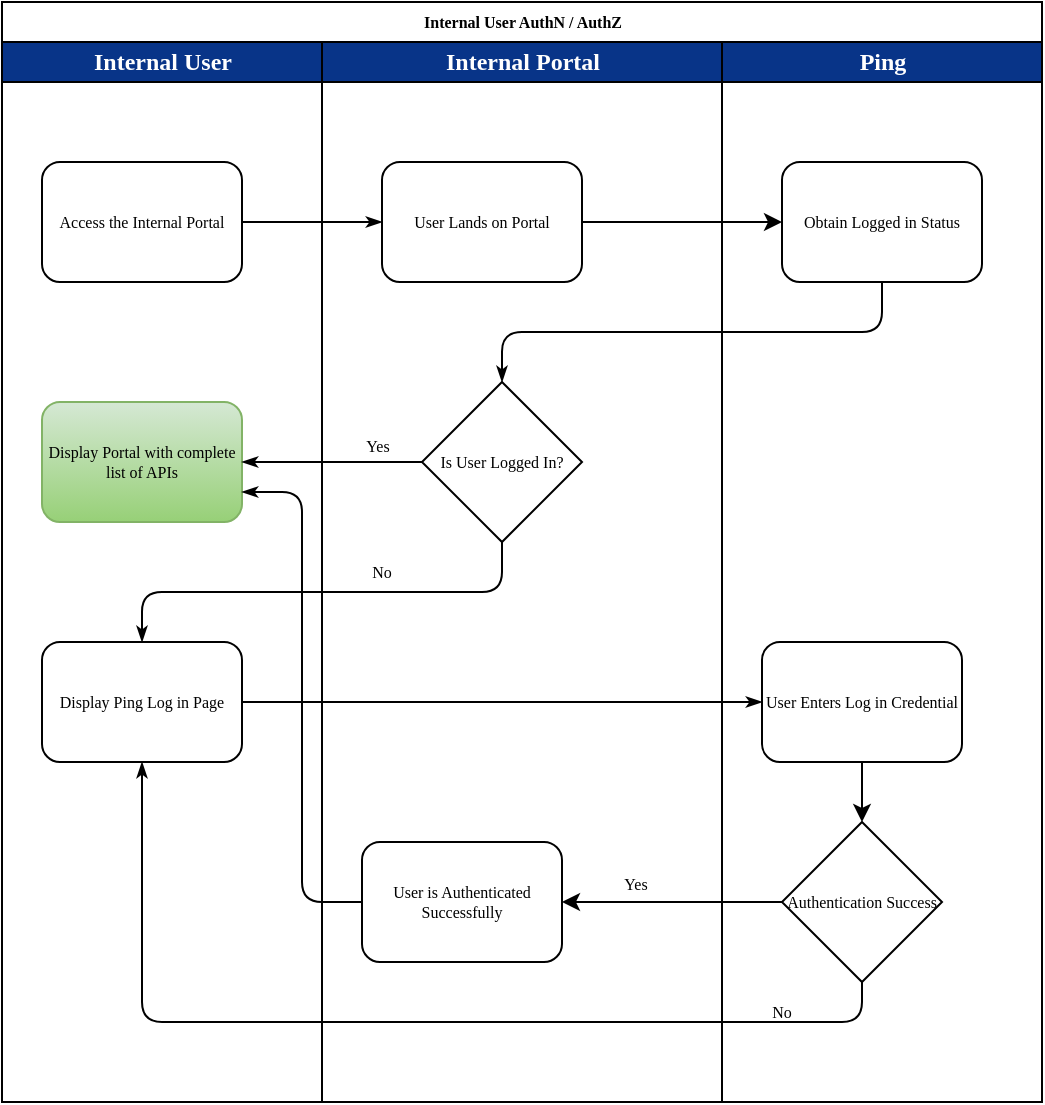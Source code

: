<mxfile version="15.9.6" type="github">
  <diagram name="Page-1" id="74e2e168-ea6b-b213-b513-2b3c1d86103e">
    <mxGraphModel dx="1186" dy="623" grid="1" gridSize="10" guides="1" tooltips="1" connect="1" arrows="1" fold="1" page="1" pageScale="1" pageWidth="1100" pageHeight="850" background="none" math="0" shadow="0">
      <root>
        <mxCell id="0" />
        <mxCell id="1" parent="0" />
        <mxCell id="77e6c97f196da883-1" value="&lt;font face=&quot;Montserrat&quot; data-font-src=&quot;https://fonts.googleapis.com/css?family=Montserrat&quot;&gt;Internal User AuthN / AuthZ&lt;/font&gt;" style="swimlane;html=1;childLayout=stackLayout;startSize=20;rounded=0;shadow=0;labelBackgroundColor=none;strokeWidth=1;fontFamily=Verdana;fontSize=8;align=center;" parent="1" vertex="1">
          <mxGeometry x="70" y="40" width="520" height="550" as="geometry" />
        </mxCell>
        <mxCell id="77e6c97f196da883-2" value="Internal User" style="swimlane;html=1;startSize=20;fontFamily=Montserrat;fontSource=https%3A%2F%2Ffonts.googleapis.com%2Fcss%3Ffamily%3DMontserrat;fillColor=#083488;fontColor=#FFFFFF;" parent="77e6c97f196da883-1" vertex="1">
          <mxGeometry y="20" width="160" height="530" as="geometry" />
        </mxCell>
        <mxCell id="77e6c97f196da883-8" value="Access the Internal Portal" style="rounded=1;whiteSpace=wrap;html=1;shadow=0;labelBackgroundColor=none;strokeWidth=1;fontFamily=Montserrat;fontSize=8;align=center;fontSource=https%3A%2F%2Ffonts.googleapis.com%2Fcss%3Ffamily%3DMontserrat;" parent="77e6c97f196da883-2" vertex="1">
          <mxGeometry x="20" y="60" width="100" height="60" as="geometry" />
        </mxCell>
        <mxCell id="X5WUj9LV7zyZnJoSoSZw-10" value="Display Portal with complete list of APIs" style="rounded=1;whiteSpace=wrap;html=1;shadow=0;labelBackgroundColor=none;strokeWidth=1;fontFamily=Montserrat;fontSize=8;align=center;fontSource=https%3A%2F%2Ffonts.googleapis.com%2Fcss%3Ffamily%3DMontserrat;fillColor=#d5e8d4;gradientColor=#97d077;strokeColor=#82b366;" vertex="1" parent="77e6c97f196da883-2">
          <mxGeometry x="20" y="180" width="100" height="60" as="geometry" />
        </mxCell>
        <mxCell id="X5WUj9LV7zyZnJoSoSZw-14" value="Display Ping Log in Page" style="rounded=1;whiteSpace=wrap;html=1;shadow=0;labelBackgroundColor=none;strokeWidth=1;fontFamily=Montserrat;fontSize=8;align=center;fontSource=https%3A%2F%2Ffonts.googleapis.com%2Fcss%3Ffamily%3DMontserrat;" vertex="1" parent="77e6c97f196da883-2">
          <mxGeometry x="20" y="300" width="100" height="60" as="geometry" />
        </mxCell>
        <mxCell id="77e6c97f196da883-26" style="edgeStyle=orthogonalEdgeStyle;rounded=1;html=1;labelBackgroundColor=none;startArrow=none;startFill=0;startSize=5;endArrow=classicThin;endFill=1;endSize=5;jettySize=auto;orthogonalLoop=1;strokeWidth=1;fontFamily=Verdana;fontSize=8" parent="77e6c97f196da883-1" source="77e6c97f196da883-8" target="77e6c97f196da883-11" edge="1">
          <mxGeometry relative="1" as="geometry" />
        </mxCell>
        <mxCell id="107ba76e4e335f99-1" style="edgeStyle=orthogonalEdgeStyle;rounded=1;html=1;labelBackgroundColor=none;startArrow=none;startFill=0;startSize=5;endArrow=classicThin;endFill=1;endSize=5;jettySize=auto;orthogonalLoop=1;strokeWidth=1;fontFamily=Verdana;fontSize=8;exitX=0.5;exitY=1;exitDx=0;exitDy=0;entryX=0.5;entryY=0;entryDx=0;entryDy=0;" parent="77e6c97f196da883-1" source="X5WUj9LV7zyZnJoSoSZw-5" target="X5WUj9LV7zyZnJoSoSZw-7" edge="1">
          <mxGeometry relative="1" as="geometry">
            <mxPoint x="610" y="450" as="sourcePoint" />
            <mxPoint x="560" y="480" as="targetPoint" />
          </mxGeometry>
        </mxCell>
        <mxCell id="77e6c97f196da883-3" value="Internal Portal" style="swimlane;html=1;startSize=20;fontFamily=Montserrat;fontSource=https%3A%2F%2Ffonts.googleapis.com%2Fcss%3Ffamily%3DMontserrat;fillColor=#083488;fontColor=#FFFFFF;" parent="77e6c97f196da883-1" vertex="1">
          <mxGeometry x="160" y="20" width="200" height="530" as="geometry" />
        </mxCell>
        <mxCell id="77e6c97f196da883-11" value="User Lands on Portal" style="rounded=1;whiteSpace=wrap;html=1;shadow=0;labelBackgroundColor=none;strokeWidth=1;fontFamily=Montserrat;fontSize=8;align=center;fontSource=https%3A%2F%2Ffonts.googleapis.com%2Fcss%3Ffamily%3DMontserrat;" parent="77e6c97f196da883-3" vertex="1">
          <mxGeometry x="30" y="60" width="100" height="60" as="geometry" />
        </mxCell>
        <mxCell id="X5WUj9LV7zyZnJoSoSZw-7" value="Is User Logged In?" style="rhombus;whiteSpace=wrap;html=1;fontFamily=Montserrat;fontSource=https%3A%2F%2Ffonts.googleapis.com%2Fcss%3Ffamily%3DMontserrat;fontSize=8;" vertex="1" parent="77e6c97f196da883-3">
          <mxGeometry x="50" y="170" width="80" height="80" as="geometry" />
        </mxCell>
        <mxCell id="X5WUj9LV7zyZnJoSoSZw-13" value="&lt;font color=&quot;#000000&quot; style=&quot;font-size: 8px;&quot;&gt;Yes&lt;/font&gt;" style="text;html=1;strokeColor=none;fillColor=none;align=center;verticalAlign=middle;whiteSpace=wrap;rounded=0;fontFamily=Montserrat;fontSource=https%3A%2F%2Ffonts.googleapis.com%2Fcss%3Ffamily%3DMontserrat;fontColor=#FFFFFF;fontSize=8;" vertex="1" parent="77e6c97f196da883-3">
          <mxGeometry x="-2" y="187" width="60" height="30" as="geometry" />
        </mxCell>
        <mxCell id="X5WUj9LV7zyZnJoSoSZw-23" value="&lt;font color=&quot;#000000&quot; style=&quot;font-size: 8px;&quot;&gt;No&lt;/font&gt;" style="text;html=1;strokeColor=none;fillColor=none;align=center;verticalAlign=middle;whiteSpace=wrap;rounded=0;fontFamily=Montserrat;fontSource=https%3A%2F%2Ffonts.googleapis.com%2Fcss%3Ffamily%3DMontserrat;fontColor=#FFFFFF;fontSize=8;" vertex="1" parent="77e6c97f196da883-3">
          <mxGeometry y="250" width="60" height="30" as="geometry" />
        </mxCell>
        <mxCell id="X5WUj9LV7zyZnJoSoSZw-25" value="User is Authenticated Successfully" style="rounded=1;whiteSpace=wrap;html=1;shadow=0;labelBackgroundColor=none;strokeWidth=1;fontFamily=Montserrat;fontSize=8;align=center;fontSource=https%3A%2F%2Ffonts.googleapis.com%2Fcss%3Ffamily%3DMontserrat;" vertex="1" parent="77e6c97f196da883-3">
          <mxGeometry x="20" y="400" width="100" height="60" as="geometry" />
        </mxCell>
        <mxCell id="X5WUj9LV7zyZnJoSoSZw-28" value="&lt;font color=&quot;#000000&quot; style=&quot;font-size: 8px;&quot;&gt;Yes&lt;/font&gt;" style="text;html=1;strokeColor=none;fillColor=none;align=center;verticalAlign=middle;whiteSpace=wrap;rounded=0;fontFamily=Montserrat;fontSource=https%3A%2F%2Ffonts.googleapis.com%2Fcss%3Ffamily%3DMontserrat;fontColor=#FFFFFF;fontSize=8;" vertex="1" parent="77e6c97f196da883-3">
          <mxGeometry x="127" y="406" width="60" height="30" as="geometry" />
        </mxCell>
        <mxCell id="77e6c97f196da883-4" value="Ping" style="swimlane;html=1;startSize=20;fontFamily=Montserrat;fontSource=https%3A%2F%2Ffonts.googleapis.com%2Fcss%3Ffamily%3DMontserrat;fillColor=#083488;fontColor=#FFFFFF;" parent="77e6c97f196da883-1" vertex="1">
          <mxGeometry x="360" y="20" width="160" height="530" as="geometry" />
        </mxCell>
        <mxCell id="X5WUj9LV7zyZnJoSoSZw-5" value="Obtain Logged in Status" style="rounded=1;whiteSpace=wrap;html=1;shadow=0;labelBackgroundColor=none;strokeWidth=1;fontFamily=Montserrat;fontSize=8;align=center;fontSource=https%3A%2F%2Ffonts.googleapis.com%2Fcss%3Ffamily%3DMontserrat;" vertex="1" parent="77e6c97f196da883-4">
          <mxGeometry x="30" y="60" width="100" height="60" as="geometry" />
        </mxCell>
        <mxCell id="X5WUj9LV7zyZnJoSoSZw-19" style="edgeStyle=orthogonalEdgeStyle;rounded=0;orthogonalLoop=1;jettySize=auto;html=1;entryX=0.5;entryY=0;entryDx=0;entryDy=0;fontFamily=Montserrat;fontSource=https%3A%2F%2Ffonts.googleapis.com%2Fcss%3Ffamily%3DMontserrat;fontSize=8;fontColor=#000000;" edge="1" parent="77e6c97f196da883-4" source="X5WUj9LV7zyZnJoSoSZw-16" target="X5WUj9LV7zyZnJoSoSZw-18">
          <mxGeometry relative="1" as="geometry" />
        </mxCell>
        <mxCell id="X5WUj9LV7zyZnJoSoSZw-16" value="User Enters Log in Credential" style="rounded=1;whiteSpace=wrap;html=1;shadow=0;labelBackgroundColor=none;strokeWidth=1;fontFamily=Montserrat;fontSize=8;align=center;fontSource=https%3A%2F%2Ffonts.googleapis.com%2Fcss%3Ffamily%3DMontserrat;" vertex="1" parent="77e6c97f196da883-4">
          <mxGeometry x="20" y="300" width="100" height="60" as="geometry" />
        </mxCell>
        <mxCell id="X5WUj9LV7zyZnJoSoSZw-18" value="Authentication Success" style="rhombus;whiteSpace=wrap;html=1;fontFamily=Montserrat;fontSource=https%3A%2F%2Ffonts.googleapis.com%2Fcss%3Ffamily%3DMontserrat;fontSize=8;" vertex="1" parent="77e6c97f196da883-4">
          <mxGeometry x="30" y="390" width="80" height="80" as="geometry" />
        </mxCell>
        <mxCell id="X5WUj9LV7zyZnJoSoSZw-24" value="&lt;font color=&quot;#000000&quot; style=&quot;font-size: 8px;&quot;&gt;No&lt;/font&gt;" style="text;html=1;strokeColor=none;fillColor=none;align=center;verticalAlign=middle;whiteSpace=wrap;rounded=0;fontFamily=Montserrat;fontSource=https%3A%2F%2Ffonts.googleapis.com%2Fcss%3Ffamily%3DMontserrat;fontColor=#FFFFFF;fontSize=8;" vertex="1" parent="77e6c97f196da883-4">
          <mxGeometry y="470" width="60" height="30" as="geometry" />
        </mxCell>
        <mxCell id="X5WUj9LV7zyZnJoSoSZw-6" style="edgeStyle=orthogonalEdgeStyle;rounded=0;orthogonalLoop=1;jettySize=auto;html=1;entryX=0;entryY=0.5;entryDx=0;entryDy=0;fontFamily=Montserrat;fontSource=https%3A%2F%2Ffonts.googleapis.com%2Fcss%3Ffamily%3DMontserrat;fontColor=#000000;" edge="1" parent="77e6c97f196da883-1" source="77e6c97f196da883-11" target="X5WUj9LV7zyZnJoSoSZw-5">
          <mxGeometry relative="1" as="geometry" />
        </mxCell>
        <mxCell id="X5WUj9LV7zyZnJoSoSZw-12" style="edgeStyle=orthogonalEdgeStyle;rounded=1;html=1;labelBackgroundColor=none;startArrow=none;startFill=0;startSize=5;endArrow=classicThin;endFill=1;endSize=5;jettySize=auto;orthogonalLoop=1;strokeWidth=1;fontFamily=Verdana;fontSize=8;exitX=0;exitY=0.5;exitDx=0;exitDy=0;entryX=1;entryY=0.5;entryDx=0;entryDy=0;" edge="1" parent="77e6c97f196da883-1" source="X5WUj9LV7zyZnJoSoSZw-7" target="X5WUj9LV7zyZnJoSoSZw-10">
          <mxGeometry relative="1" as="geometry">
            <mxPoint x="710" y="270" as="sourcePoint" />
            <mxPoint x="560" y="320" as="targetPoint" />
          </mxGeometry>
        </mxCell>
        <mxCell id="X5WUj9LV7zyZnJoSoSZw-15" style="edgeStyle=orthogonalEdgeStyle;rounded=1;html=1;labelBackgroundColor=none;startArrow=none;startFill=0;startSize=5;endArrow=classicThin;endFill=1;endSize=5;jettySize=auto;orthogonalLoop=1;strokeWidth=1;fontFamily=Verdana;fontSize=8;exitX=0.5;exitY=1;exitDx=0;exitDy=0;entryX=0.5;entryY=0;entryDx=0;entryDy=0;" edge="1" parent="77e6c97f196da883-1" source="X5WUj9LV7zyZnJoSoSZw-7" target="X5WUj9LV7zyZnJoSoSZw-14">
          <mxGeometry relative="1" as="geometry">
            <mxPoint x="325" y="320" as="sourcePoint" />
            <mxPoint x="175" y="370" as="targetPoint" />
          </mxGeometry>
        </mxCell>
        <mxCell id="X5WUj9LV7zyZnJoSoSZw-17" style="edgeStyle=orthogonalEdgeStyle;rounded=1;html=1;labelBackgroundColor=none;startArrow=none;startFill=0;startSize=5;endArrow=classicThin;endFill=1;endSize=5;jettySize=auto;orthogonalLoop=1;strokeWidth=1;fontFamily=Verdana;fontSize=8;exitX=1;exitY=0.5;exitDx=0;exitDy=0;entryX=0;entryY=0.5;entryDx=0;entryDy=0;" edge="1" parent="77e6c97f196da883-1" source="X5WUj9LV7zyZnJoSoSZw-14" target="X5WUj9LV7zyZnJoSoSZw-16">
          <mxGeometry relative="1" as="geometry">
            <mxPoint x="325" y="350" as="sourcePoint" />
            <mxPoint x="175" y="400" as="targetPoint" />
          </mxGeometry>
        </mxCell>
        <mxCell id="X5WUj9LV7zyZnJoSoSZw-22" style="edgeStyle=orthogonalEdgeStyle;rounded=1;html=1;labelBackgroundColor=none;startArrow=none;startFill=0;startSize=5;endArrow=classicThin;endFill=1;endSize=5;jettySize=auto;orthogonalLoop=1;strokeWidth=1;fontFamily=Verdana;fontSize=8;exitX=0.5;exitY=1;exitDx=0;exitDy=0;entryX=0.5;entryY=1;entryDx=0;entryDy=0;" edge="1" parent="77e6c97f196da883-1" source="X5WUj9LV7zyZnJoSoSZw-18" target="X5WUj9LV7zyZnJoSoSZw-14">
          <mxGeometry relative="1" as="geometry">
            <mxPoint x="290" y="440" as="sourcePoint" />
            <mxPoint x="140" y="490" as="targetPoint" />
          </mxGeometry>
        </mxCell>
        <mxCell id="X5WUj9LV7zyZnJoSoSZw-26" style="edgeStyle=orthogonalEdgeStyle;rounded=0;orthogonalLoop=1;jettySize=auto;html=1;exitX=0;exitY=0.5;exitDx=0;exitDy=0;fontFamily=Montserrat;fontSource=https%3A%2F%2Ffonts.googleapis.com%2Fcss%3Ffamily%3DMontserrat;fontSize=8;fontColor=#000000;" edge="1" parent="77e6c97f196da883-1" source="X5WUj9LV7zyZnJoSoSZw-18" target="X5WUj9LV7zyZnJoSoSZw-25">
          <mxGeometry relative="1" as="geometry" />
        </mxCell>
        <mxCell id="X5WUj9LV7zyZnJoSoSZw-27" style="edgeStyle=orthogonalEdgeStyle;rounded=1;html=1;labelBackgroundColor=none;startArrow=none;startFill=0;startSize=5;endArrow=classicThin;endFill=1;endSize=5;jettySize=auto;orthogonalLoop=1;strokeWidth=1;fontFamily=Verdana;fontSize=8;exitX=0;exitY=0.5;exitDx=0;exitDy=0;entryX=1;entryY=0.75;entryDx=0;entryDy=0;" edge="1" parent="77e6c97f196da883-1" source="X5WUj9LV7zyZnJoSoSZw-25" target="X5WUj9LV7zyZnJoSoSZw-10">
          <mxGeometry relative="1" as="geometry">
            <mxPoint x="410" y="150" as="sourcePoint" />
            <mxPoint x="260" y="200" as="targetPoint" />
          </mxGeometry>
        </mxCell>
        <mxCell id="X5WUj9LV7zyZnJoSoSZw-1" value="Text" style="text;html=1;strokeColor=none;fillColor=none;align=center;verticalAlign=middle;whiteSpace=wrap;rounded=0;fontFamily=Montserrat;fontSource=https%3A%2F%2Ffonts.googleapis.com%2Fcss%3Ffamily%3DMontserrat;fontColor=#FFFFFF;" vertex="1" parent="1">
          <mxGeometry x="520" y="240" width="60" height="30" as="geometry" />
        </mxCell>
      </root>
    </mxGraphModel>
  </diagram>
</mxfile>
